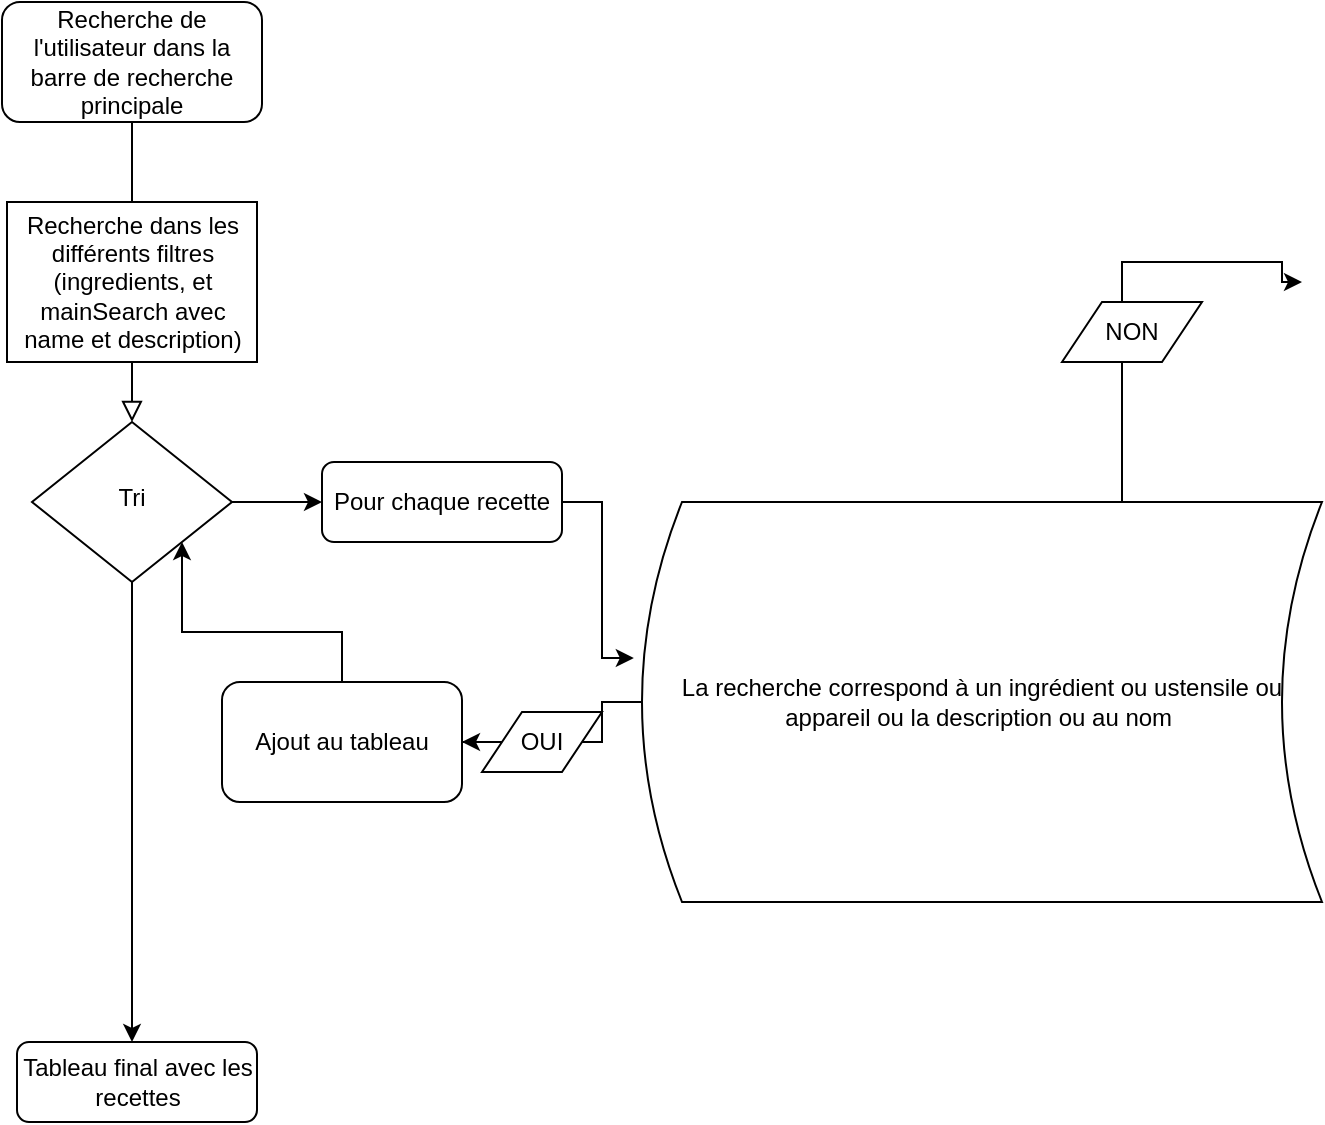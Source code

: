 <mxfile version="15.6.2" type="device"><diagram id="C5RBs43oDa-KdzZeNtuy" name="Page-1"><mxGraphModel dx="460" dy="792" grid="1" gridSize="10" guides="1" tooltips="1" connect="1" arrows="1" fold="1" page="1" pageScale="1" pageWidth="827" pageHeight="1169" math="0" shadow="0"><root><mxCell id="WIyWlLk6GJQsqaUBKTNV-0"/><mxCell id="WIyWlLk6GJQsqaUBKTNV-1" parent="WIyWlLk6GJQsqaUBKTNV-0"/><mxCell id="WIyWlLk6GJQsqaUBKTNV-2" value="" style="rounded=0;html=1;jettySize=auto;orthogonalLoop=1;fontSize=11;endArrow=block;endFill=0;endSize=8;strokeWidth=1;shadow=0;labelBackgroundColor=none;edgeStyle=orthogonalEdgeStyle;startArrow=none;" parent="WIyWlLk6GJQsqaUBKTNV-1" source="sw04t7A5I7gVCtSVBC_5-0" target="WIyWlLk6GJQsqaUBKTNV-6" edge="1"><mxGeometry relative="1" as="geometry"/></mxCell><mxCell id="WIyWlLk6GJQsqaUBKTNV-3" value="Recherche de l'utilisateur dans la barre de recherche principale" style="rounded=1;whiteSpace=wrap;html=1;fontSize=12;glass=0;strokeWidth=1;shadow=0;" parent="WIyWlLk6GJQsqaUBKTNV-1" vertex="1"><mxGeometry x="160" y="80" width="130" height="60" as="geometry"/></mxCell><mxCell id="sw04t7A5I7gVCtSVBC_5-7" value="" style="edgeStyle=orthogonalEdgeStyle;rounded=0;orthogonalLoop=1;jettySize=auto;html=1;" edge="1" parent="WIyWlLk6GJQsqaUBKTNV-1" source="WIyWlLk6GJQsqaUBKTNV-6" target="WIyWlLk6GJQsqaUBKTNV-7"><mxGeometry relative="1" as="geometry"/></mxCell><mxCell id="WIyWlLk6GJQsqaUBKTNV-6" value="Tri" style="rhombus;whiteSpace=wrap;html=1;shadow=0;fontFamily=Helvetica;fontSize=12;align=center;strokeWidth=1;spacing=6;spacingTop=-4;" parent="WIyWlLk6GJQsqaUBKTNV-1" vertex="1"><mxGeometry x="175" y="290" width="100" height="80" as="geometry"/></mxCell><mxCell id="sw04t7A5I7gVCtSVBC_5-16" value="" style="edgeStyle=orthogonalEdgeStyle;rounded=0;orthogonalLoop=1;jettySize=auto;html=1;entryX=-0.012;entryY=0.39;entryDx=0;entryDy=0;entryPerimeter=0;" edge="1" parent="WIyWlLk6GJQsqaUBKTNV-1" source="WIyWlLk6GJQsqaUBKTNV-7" target="sw04t7A5I7gVCtSVBC_5-2"><mxGeometry relative="1" as="geometry"/></mxCell><mxCell id="WIyWlLk6GJQsqaUBKTNV-7" value="Pour chaque recette" style="rounded=1;whiteSpace=wrap;html=1;fontSize=12;glass=0;strokeWidth=1;shadow=0;" parent="WIyWlLk6GJQsqaUBKTNV-1" vertex="1"><mxGeometry x="320" y="310" width="120" height="40" as="geometry"/></mxCell><mxCell id="sw04t7A5I7gVCtSVBC_5-9" value="" style="edgeStyle=orthogonalEdgeStyle;rounded=0;orthogonalLoop=1;jettySize=auto;html=1;exitX=0.5;exitY=1;exitDx=0;exitDy=0;" edge="1" parent="WIyWlLk6GJQsqaUBKTNV-1" source="WIyWlLk6GJQsqaUBKTNV-6"><mxGeometry relative="1" as="geometry"><mxPoint x="225" y="510" as="sourcePoint"/><mxPoint x="225" y="600" as="targetPoint"/></mxGeometry></mxCell><mxCell id="WIyWlLk6GJQsqaUBKTNV-11" value="Tableau final avec les recettes" style="rounded=1;whiteSpace=wrap;html=1;fontSize=12;glass=0;strokeWidth=1;shadow=0;" parent="WIyWlLk6GJQsqaUBKTNV-1" vertex="1"><mxGeometry x="167.5" y="600" width="120" height="40" as="geometry"/></mxCell><mxCell id="sw04t7A5I7gVCtSVBC_5-0" value="Recherche dans les différents filtres (ingredients, et mainSearch avec name et description)" style="rounded=0;whiteSpace=wrap;html=1;" vertex="1" parent="WIyWlLk6GJQsqaUBKTNV-1"><mxGeometry x="162.5" y="180" width="125" height="80" as="geometry"/></mxCell><mxCell id="sw04t7A5I7gVCtSVBC_5-1" value="" style="rounded=0;html=1;jettySize=auto;orthogonalLoop=1;fontSize=11;endArrow=none;endFill=0;endSize=8;strokeWidth=1;shadow=0;labelBackgroundColor=none;edgeStyle=orthogonalEdgeStyle;" edge="1" parent="WIyWlLk6GJQsqaUBKTNV-1" source="WIyWlLk6GJQsqaUBKTNV-3" target="sw04t7A5I7gVCtSVBC_5-0"><mxGeometry relative="1" as="geometry"><mxPoint x="225" y="140" as="sourcePoint"/><mxPoint x="225" y="260" as="targetPoint"/></mxGeometry></mxCell><mxCell id="sw04t7A5I7gVCtSVBC_5-10" value="" style="edgeStyle=orthogonalEdgeStyle;rounded=0;orthogonalLoop=1;jettySize=auto;html=1;startArrow=none;" edge="1" parent="WIyWlLk6GJQsqaUBKTNV-1" source="sw04t7A5I7gVCtSVBC_5-14" target="sw04t7A5I7gVCtSVBC_5-6"><mxGeometry relative="1" as="geometry"><Array as="points"/></mxGeometry></mxCell><mxCell id="sw04t7A5I7gVCtSVBC_5-12" value="" style="edgeStyle=orthogonalEdgeStyle;rounded=0;orthogonalLoop=1;jettySize=auto;html=1;" edge="1" parent="WIyWlLk6GJQsqaUBKTNV-1" source="sw04t7A5I7gVCtSVBC_5-2"><mxGeometry relative="1" as="geometry"><mxPoint x="810" y="220" as="targetPoint"/><Array as="points"><mxPoint x="720" y="210"/><mxPoint x="800" y="210"/><mxPoint x="800" y="220"/></Array></mxGeometry></mxCell><mxCell id="sw04t7A5I7gVCtSVBC_5-17" value="" style="edgeStyle=orthogonalEdgeStyle;rounded=0;orthogonalLoop=1;jettySize=auto;html=1;" edge="1" parent="WIyWlLk6GJQsqaUBKTNV-1" source="sw04t7A5I7gVCtSVBC_5-2" target="sw04t7A5I7gVCtSVBC_5-14"><mxGeometry relative="1" as="geometry"/></mxCell><mxCell id="sw04t7A5I7gVCtSVBC_5-2" value="La recherche correspond à un ingrédient ou ustensile ou appareil ou la description ou au nom&amp;nbsp;" style="shape=dataStorage;whiteSpace=wrap;html=1;fixedSize=1;" vertex="1" parent="WIyWlLk6GJQsqaUBKTNV-1"><mxGeometry x="480" y="330" width="340" height="200" as="geometry"/></mxCell><mxCell id="sw04t7A5I7gVCtSVBC_5-19" value="" style="edgeStyle=orthogonalEdgeStyle;rounded=0;orthogonalLoop=1;jettySize=auto;html=1;" edge="1" parent="WIyWlLk6GJQsqaUBKTNV-1" source="sw04t7A5I7gVCtSVBC_5-6" target="WIyWlLk6GJQsqaUBKTNV-6"><mxGeometry relative="1" as="geometry"><mxPoint x="240" y="450" as="targetPoint"/><Array as="points"><mxPoint x="330" y="395"/><mxPoint x="250" y="395"/></Array></mxGeometry></mxCell><mxCell id="sw04t7A5I7gVCtSVBC_5-6" value="Ajout au tableau" style="rounded=1;whiteSpace=wrap;html=1;" vertex="1" parent="WIyWlLk6GJQsqaUBKTNV-1"><mxGeometry x="270" y="420" width="120" height="60" as="geometry"/></mxCell><mxCell id="sw04t7A5I7gVCtSVBC_5-13" value="NON" style="shape=parallelogram;perimeter=parallelogramPerimeter;whiteSpace=wrap;html=1;fixedSize=1;" vertex="1" parent="WIyWlLk6GJQsqaUBKTNV-1"><mxGeometry x="690" y="230" width="70" height="30" as="geometry"/></mxCell><mxCell id="sw04t7A5I7gVCtSVBC_5-14" value="OUI" style="shape=parallelogram;perimeter=parallelogramPerimeter;whiteSpace=wrap;html=1;fixedSize=1;" vertex="1" parent="WIyWlLk6GJQsqaUBKTNV-1"><mxGeometry x="400" y="435" width="60" height="30" as="geometry"/></mxCell></root></mxGraphModel></diagram></mxfile>